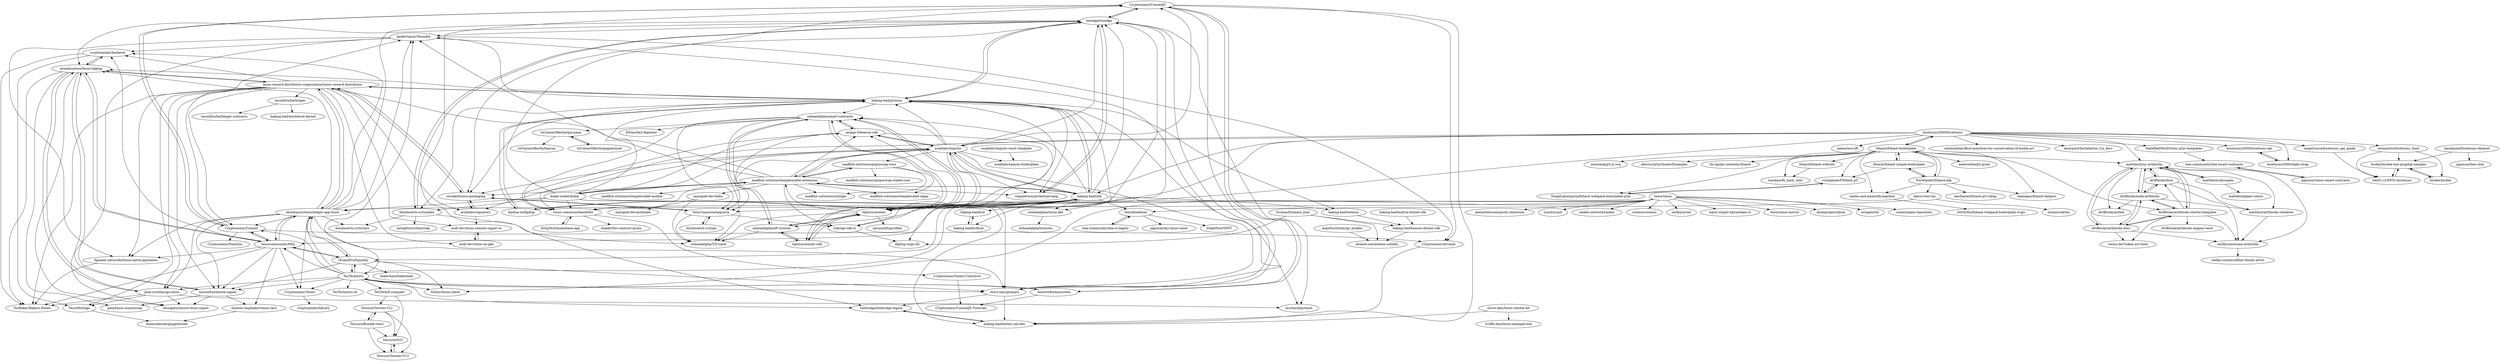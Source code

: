 digraph G {
"stove-labs/granary" -> "tezbridge/tezbridge-legacy"
"stove-labs/granary" -> "baking-bad/better-call-dev"
"tezedge/tezedge" -> "stove-labs/granary"
"tezedge/tezedge" -> "completium/archetype-lang"
"tezedge/tezedge" -> "Cryptonomic/ConseilJS"
"tezedge/tezedge" -> "blockwatch-cc/tzindex"
"tezedge/tezedge" -> "oxheadalpha/tezos-k8s"
"tezedge/tezedge" -> "murbard/pytezos"
"tezedge/tezedge" -> "baking-bad/pytezos"
"tezedge/tezedge" -> "etomknudsen/tezos-baking"
"tezedge/tezedge" -> "serokell/tezos-packaging"
"tezedge/tezedge" -> "keefertaylor/TezosKit"
"completium/archetype-lang" -> "tezedge/tezedge"
"kukai-wallet/kukai" -> "madfish-solutions/templewallet-extension"
"kukai-wallet/kukai" -> "tezos-commons/baseDAO"
"kukai-wallet/kukai" -> "Cryptonomic/ConseilJS"
"kukai-wallet/kukai" -> "obsidiansystems/ledger-app-tezos"
"kukai-wallet/kukai" -> "ecadlabs/taquito"
"kukai-wallet/kukai" -> "keefertaylor/TezosKit"
"kukai-wallet/kukai" -> "airgap-it/beacon-sdk"
"kukai-wallet/kukai" -> "stove-labs/granary"
"kukai-wallet/kukai" -> "blockwatch-cc/tzindex"
"kukai-wallet/kukai" -> "baking-bad/better-call-dev"
"baking-bad/pytezos" -> "baking-bad/tzkt"
"baking-bad/pytezos" -> "dipdup-io/dipdup"
"baking-bad/pytezos" -> "tezedge/tezedge"
"baking-bad/pytezos" -> "tezos-reward-distributor-organization/tezos-reward-distributor"
"baking-bad/pytezos" -> "blockwatch-cc/tzindex"
"baking-bad/pytezos" -> "serokell/tezos-packaging"
"baking-bad/pytezos" -> "keefertaylor/TezosKit"
"baking-bad/pytezos" -> "baking-bad/netezos"
"baking-bad/pytezos" -> "murbard/pytezos"
"baking-bad/pytezos" -> "completium/archetype-lang"
"baking-bad/pytezos" -> "dipdup-io/go-lib"
"baking-bad/pytezos" -> "etomknudsen/tezos-baking"
"baking-bad/pytezos" -> "oxheadalpha/smart-contracts"
"baking-bad/tzkt" -> "baking-bad/pytezos"
"baking-bad/tzkt" -> "ecadlabs/taquito"
"baking-bad/tzkt" -> "dipdup-io/dipdup"
"baking-bad/tzkt" -> "baking-bad/bcdhub"
"baking-bad/tzkt" -> "tezos-commons/baseDAO"
"baking-bad/tzkt" -> "baking-bad/netezos"
"baking-bad/tzkt" -> "tqtezos/minter"
"baking-bad/tzkt" -> "tezedge/tezedge"
"baking-bad/tzkt" -> "madfish-solutions/templewallet-extension"
"baking-bad/tzkt" -> "tzkt/api-sdk-ts"
"baking-bad/tzkt" -> "oxheadalpha/tezos-k8s"
"baking-bad/tzkt" -> "TezosTaqueria/taqueria"
"baking-bad/tzkt" -> "oxheadalpha/smart-contracts"
"baking-bad/tzkt" -> "baking-bad/bcd"
"baking-bad/tzkt" -> "teztok/indexer"
"Cryptonomic/Conseil" -> "Cryptonomic/ConseilJS"
"Cryptonomic/Conseil" -> "Cryptonomic/Arronax"
"Cryptonomic/Conseil" -> "tezoscommunity/FAQ"
"Cryptonomic/Conseil" -> "keefertaylor/TezosKit"
"Cryptonomic/Conseil" -> "Cryptonomic/Nautilus"
"TezTech/eztz" -> "Cryptonomic/Tezori"
"TezTech/eztz" -> "OCamlPro/liquidity"
"TezTech/eztz" -> "AndrewKishino/sotez"
"TezTech/eztz" -> "tezoscommunity/FAQ"
"TezTech/eztz" -> "TezTech/fi-compiler"
"TezTech/eztz" -> "tacoinfra/remote-signer"
"TezTech/eztz" -> "goat-systems/go-tezos"
"TezTech/eztz" -> "obsidiansystems/ledger-app-tezos"
"TezTech/eztz" -> "tezbridge/tezbridge-legacy"
"TezTech/eztz" -> "fredcy/tezos-client"
"TezTech/eztz" -> "stove-labs/granary"
"TezTech/eztz" -> "Cryptonomic/Conseil"
"TezTech/eztz" -> "keefertaylor/TezosKit"
"TezTech/eztz" -> "TezTech/eztz-cli"
"Cryptonomic/Tezori" -> "cryptiumlabs/library"
"tezos-reward-distributor-organization/tezos-reward-distributor" -> "etomknudsen/tezos-baking"
"tezos-reward-distributor-organization/tezos-reward-distributor" -> "cryptiumlabs/backerei"
"tezos-reward-distributor-organization/tezos-reward-distributor" -> "figment-networks/tezos-batch-payments"
"tezos-reward-distributor-organization/tezos-reward-distributor" -> "obsidiansystems/ledger-app-tezos"
"tezos-reward-distributor-organization/tezos-reward-distributor" -> "serokell/tezos-packaging"
"tezos-reward-distributor-organization/tezos-reward-distributor" -> "TezosRio/taps"
"tezos-reward-distributor-organization/tezos-reward-distributor" -> "ecadlabs/signatory"
"tezos-reward-distributor-organization/tezos-reward-distributor" -> "baking-bad/pytezos"
"tezos-reward-distributor-organization/tezos-reward-distributor" -> "tacoinfra/remote-signer"
"tezos-reward-distributor-organization/tezos-reward-distributor" -> "goat-systems/go-tezos"
"tezos-reward-distributor-organization/tezos-reward-distributor" -> "TezBaker/Bakers-Dozen"
"tezos-reward-distributor-organization/tezos-reward-distributor" -> "midl-dev/tezos-on-gke"
"tezos-reward-distributor-organization/tezos-reward-distributor" -> "midl-dev/tezos-remote-signer-os"
"tezos-reward-distributor-organization/tezos-reward-distributor" -> "Cryptonomic/Conseil"
"tezos-reward-distributor-organization/tezos-reward-distributor" -> "tacoinfra/harbinger"
"obsidiansystems/ledger-app-tezos" -> "tezoscommunity/FAQ"
"obsidiansystems/ledger-app-tezos" -> "cryptiumlabs/backerei"
"obsidiansystems/ledger-app-tezos" -> "stove-labs/granary"
"obsidiansystems/ledger-app-tezos" -> "tezos-reward-distributor-organization/tezos-reward-distributor"
"obsidiansystems/ledger-app-tezos" -> "keefertaylor/TezosKit"
"obsidiansystems/ledger-app-tezos" -> "OCamlPro/liquidity"
"obsidiansystems/ledger-app-tezos" -> "etomknudsen/tezos-baking"
"obsidiansystems/ledger-app-tezos" -> "Cryptonomic/Conseil"
"obsidiansystems/ledger-app-tezos" -> "tacoinfra/remote-signer"
"obsidiansystems/ledger-app-tezos" -> "Cryptonomic/Tezori"
"obsidiansystems/ledger-app-tezos" -> "figment-networks/tezos-batch-payments"
"obsidiansystems/ledger-app-tezos" -> "blockwatch-cc/tzstats"
"obsidiansystems/ledger-app-tezos" -> "goat-systems/go-tezos"
"obsidiansystems/ledger-app-tezos" -> "tezedge/tezedge"
"tezbridge/tezbridge-legacy" -> "baking-bad/better-call-dev"
"ecadlabs/signatory" -> "midl-dev/tezos-remote-signer-os"
"ecadlabs/signatory" -> "serokell/tezos-packaging"
"tezoscommunity/FAQ" -> "obsidiansystems/ledger-app-tezos"
"tezoscommunity/FAQ" -> "etomknudsen/tezos-baking"
"tezoscommunity/FAQ" -> "TezBaker/Bakers-Dozen"
"tezoscommunity/FAQ" -> "Cryptonomic/Conseil"
"tezoscommunity/FAQ" -> "figment-networks/tezos-batch-payments"
"tezoscommunity/FAQ" -> "Cryptonomic/Tezori"
"tezoscommunity/FAQ" -> "OCamlPro/liquidity"
"tezoscommunity/FAQ" -> "maxtez-raspbaker/tezos-rpi3"
"tezoscommunity/FAQ" -> "cryptiumlabs/backerei"
"tezoscommunity/FAQ" -> "tacoinfra/remote-signer"
"Cryptonomic/Arronax" -> "baking-bad/better-call-dev"
"Cryptonomic/ConseilJS" -> "Cryptonomic/Arronax"
"Cryptonomic/ConseilJS" -> "Cryptonomic/Conseil"
"Cryptonomic/ConseilJS" -> "baking-bad/better-call-dev"
"Cryptonomic/ConseilJS" -> "stove-labs/granary"
"Cryptonomic/ConseilJS" -> "AndrewKishino/sotez"
"Cryptonomic/ConseilJS" -> "tezedge/tezedge"
"Cryptonomic/ConseilJS" -> "tezbridge/tezbridge-legacy"
"figment-networks/tezos-batch-payments" -> "TezBaker/Bakers-Dozen"
"baking-bad/better-call-dev" -> "tezbridge/tezbridge-legacy"
"goat-systems/go-tezos" -> "etomknudsen/tezos-baking"
"goat-systems/go-tezos" -> "TezBaker/Bakers-Dozen"
"goat-systems/go-tezos" -> "tezzigator/azure-tezos-signer"
"goat-systems/go-tezos" -> "TezosRio/taps"
"goat-systems/go-tezos" -> "murbard/pytezos"
"aopoltorzhicky/go_kraken" -> "atomex-me/atomex-solidity"
"cryptiumlabs/backerei" -> "TezBaker/Bakers-Dozen"
"cryptiumlabs/backerei" -> "TezosRio/taps"
"cryptiumlabs/backerei" -> "etomknudsen/tezos-baking"
"baking-bad/netezos" -> "baking-bad/beacon-dotnet-sdk"
"Tezsure/Tezster-CLI" -> "Tezsure/Bundle-react"
"Tezsure/Tezster-CLI" -> "Tezsure/Tezster-GUI"
"Tezsure/Tezster-CLI" -> "Tezsure/OrO"
"keefertaylor/TezosKit" -> "cryptiumlabs/backerei"
"keefertaylor/TezosKit" -> "tezzigator/azure-tezos-signer"
"keefertaylor/TezosKit" -> "stove-labs/granary"
"keefertaylor/TezosKit" -> "Cryptonomic/Arronax"
"keefertaylor/TezosKit" -> "figment-networks/tezos-batch-payments"
"etomknudsen/tezos-baking" -> "tacoinfra/remote-signer"
"etomknudsen/tezos-baking" -> "tezos-reward-distributor-organization/tezos-reward-distributor"
"etomknudsen/tezos-baking" -> "cryptiumlabs/backerei"
"etomknudsen/tezos-baking" -> "goat-systems/go-tezos"
"etomknudsen/tezos-baking" -> "tezoscommunity/FAQ"
"etomknudsen/tezos-baking" -> "gaia/tezos-monitoring"
"etomknudsen/tezos-baking" -> "tezzigator/azure-tezos-signer"
"etomknudsen/tezos-baking" -> "TezBaker/Bakers-Dozen"
"AndrewKishino/sotez" -> "Cryptonomic/ConseilJS"
"AndrewKishino/sotez" -> "Cryptonomic/ConseilJS-Tutorials"
"AndrewKishino/sotez" -> "TezTech/eztz"
"TezTech/fi-compiler" -> "Tezsure/Tezster-CLI"
"TezTech/fi-compiler" -> "Tezsure/OrO"
"maxtez-raspbaker/tezos-rpi3" -> "teamzednode/gingerbread"
"Tezsure/Tezster-GUI" -> "Tezsure/OrO"
"tacoinfra/remote-signer" -> "etomknudsen/tezos-baking"
"tacoinfra/remote-signer" -> "maxtez-raspbaker/tezos-rpi3"
"tacoinfra/remote-signer" -> "gaia/tezos-monitoring"
"tacoinfra/remote-signer" -> "tezzigator/azure-tezos-signer"
"Cryptonomic/Smart-Contracts" -> "Cryptonomic/ConseilJS-Tutorials"
"TezosRio/taps" -> "teamzednode/gingerbread"
"ecadlabs/taquito" -> "TezosTaqueria/taqueria"
"ecadlabs/taquito" -> "airgap-it/beacon-sdk"
"ecadlabs/taquito" -> "madfish-solutions/templewallet-extension"
"ecadlabs/taquito" -> "baking-bad/tzkt"
"ecadlabs/taquito" -> "oxheadalpha/smart-contracts"
"ecadlabs/taquito" -> "Cryptonomic/ConseilJS"
"ecadlabs/taquito" -> "tqtezos/minter"
"ecadlabs/taquito" -> "serokell/tezos-packaging"
"ecadlabs/taquito" -> "completium/archetype-lang"
"ecadlabs/taquito" -> "baking-bad/pytezos"
"ecadlabs/taquito" -> "ecadlabs/taquito-boilerplate"
"ecadlabs/taquito" -> "stove-labs/granary"
"ecadlabs/taquito" -> "tezedge/tezedge"
"ecadlabs/taquito" -> "madfish-solutions/quipuswap-core"
"ecadlabs/taquito" -> "ecadlabs/signatory"
"airgap-it/beacon-sdk" -> "oxheadalpha/smart-contracts"
"airgap-it/beacon-sdk" -> "ecadlabs/taquito"
"airgap-it/beacon-sdk" -> "tezos-commons/baseDAO"
"airgap-it/beacon-sdk" -> "TezosTaqueria/taqueria"
"airgap-it/beacon-sdk" -> "tzkt/api-sdk-ts"
"tqtezos/minter" -> "tqtezos/minter-sdk"
"tqtezos/minter" -> "oxheadalpha/nft-tutorial"
"tqtezos/minter" -> "oxheadalpha/smart-contracts"
"tqtezos/minter" -> "airgap-it/beacon-sdk"
"tqtezos/minter" -> "ecadlabs/taquito"
"tqtezos/minter" -> "baking-bad/tzkt"
"tqtezos/minter" -> "baking-bad/pytezos"
"tqtezos/minter" -> "oxheadalpha/TZComet"
"tqtezos/minter" -> "spruceid/tzprofiles"
"tqtezos/minter" -> "madfish-solutions/templewallet-extension"
"tqtezos/minter" -> "tezedge/tezedge"
"oxheadalpha/smart-contracts" -> "oxheadalpha/nft-tutorial"
"oxheadalpha/smart-contracts" -> "tqtezos/minter-sdk"
"oxheadalpha/smart-contracts" -> "KStasi/fa2-deployer"
"oxheadalpha/smart-contracts" -> "tzConnectBerlin/que-pasa"
"oxheadalpha/smart-contracts" -> "tqtezos/minter"
"oxheadalpha/smart-contracts" -> "oxheadalpha/TZComet"
"oxheadalpha/smart-contracts" -> "airgap-it/beacon-sdk"
"oxheadalpha/smart-contracts" -> "TezosTaqueria/taqueria"
"oxheadalpha/smart-contracts" -> "tezos-commons/baseDAO"
"blockwatch-cc/tzindex" -> "blockwatch-cc/tzstats"
"blockwatch-cc/tzindex" -> "oxheadalpha/TZComet"
"blockwatch-cc/tzindex" -> "ant4g0nist/chinstrap"
"blockwatch-cc/tzindex" -> "tezedge/tezedge"
"ecadlabs/taquito-react-template" -> "ecadlabs/taquito-boilerplate"
"hicetnunc2000/hicetnunc" -> "hicetnunc2000/hicetnunc-api"
"hicetnunc2000/hicetnunc" -> "hicetnunc2000/objkt-swap"
"hicetnunc2000/hicetnunc" -> "fxhash/fxhash-boilerplate"
"hicetnunc2000/hicetnunc" -> "tqtezos/minter"
"hicetnunc2000/hicetnunc" -> "memo/eco-nft" ["e"=1]
"hicetnunc2000/hicetnunc" -> "ecadlabs/taquito"
"hicetnunc2000/hicetnunc" -> "atomantic/hicetnunc_tools"
"hicetnunc2000/hicetnunc" -> "mattdesl/tiny-artblocks"
"hicetnunc2000/hicetnunc" -> "oxheadalpha/nft-tutorial"
"hicetnunc2000/hicetnunc" -> "baking-bad/tzkt"
"hicetnunc2000/hicetnunc" -> "SableRaf/HicEtNunc-p5js-templates"
"hicetnunc2000/hicetnunc" -> "ianpetrarca/hicetnunc_api_guide"
"hicetnunc2000/hicetnunc" -> "antimodular/Best-practices-for-conservation-of-media-art" ["e"=1]
"hicetnunc2000/hicetnunc" -> "tezos-commons/baseDAO"
"hicetnunc2000/hicetnunc" -> "laserpilot/Installation_Up_4evr" ["e"=1]
"oxheadalpha/nft-tutorial" -> "oxheadalpha/smart-contracts"
"oxheadalpha/nft-tutorial" -> "tqtezos/minter-sdk"
"oxheadalpha/nft-tutorial" -> "tqtezos/minter"
"oxheadalpha/nft-tutorial" -> "oxheadalpha/TZComet"
"madfish-solutions/templewallet-extension" -> "madfish-solutions/quipuswap-core"
"madfish-solutions/templewallet-extension" -> "madfish-solutions/sol2ligo" ["e"=1]
"madfish-solutions/templewallet-extension" -> "ecadlabs/taquito"
"madfish-solutions/templewallet-extension" -> "serokell/tezos-packaging"
"madfish-solutions/templewallet-extension" -> "madfish-solutions/templewallet-mobile"
"madfish-solutions/templewallet-extension" -> "airgap-it/beacon-sdk"
"madfish-solutions/templewallet-extension" -> "kukai-wallet/kukai"
"madfish-solutions/templewallet-extension" -> "baking-bad/tzkt"
"madfish-solutions/templewallet-extension" -> "tezos-commons/baseDAO"
"madfish-solutions/templewallet-extension" -> "completium/archetype-lang"
"madfish-solutions/templewallet-extension" -> "baking-bad/pytezos"
"madfish-solutions/templewallet-extension" -> "madfish-solutions/templewallet-dapp"
"madfish-solutions/templewallet-extension" -> "tezos-reward-distributor-organization/tezos-reward-distributor"
"madfish-solutions/templewallet-extension" -> "tzkt/api-sdk-ts"
"madfish-solutions/templewallet-extension" -> "marigold-dev/deku"
"Groxan/Dynamic.Json" -> "atomex-me/atomex-solidity"
"Groxan/Dynamic.Json" -> "baking-bad/beacon-dotnet-sdk"
"Groxan/Dynamic.Json" -> "dipdup-io/go-lib"
"madfish-solutions/quipuswap-core" -> "madfish-solutions/sol2ligo" ["e"=1]
"madfish-solutions/quipuswap-core" -> "madfish-solutions/templewallet-dapp"
"madfish-solutions/quipuswap-core" -> "madfish-solutions/templewallet-extension"
"madfish-solutions/quipuswap-core" -> "madfish-solutions/quipuswap-stable-core"
"midl-dev/tezos-on-gke" -> "midl-dev/tezos-remote-signer-os"
"baking-bad/bcd" -> "baking-bad/bcdhub"
"oxheadalpha/tezos-k8s" -> "oxheadalpha/teztnets"
"baking-bad/bcdhub" -> "baking-bad/bcd"
"serokell/tezos-packaging" -> "ecadlabs/signatory"
"serokell/tezos-packaging" -> "TezosTaqueria/taqueria"
"serokell/tezos-packaging" -> "tezos-reward-distributor-organization/tezos-reward-distributor"
"tezos-commons/baseDAO" -> "dOrgTech/homebase-app"
"tezos-commons/baseDAO" -> "Cryptonomic/Smart-Contracts"
"tezos-commons/baseDAO" -> "ztepler/hic-contract-proxy"
"tacoinfra/harbinger" -> "tacoinfra/harbinger-contracts"
"tacoinfra/harbinger" -> "baking-bad/michelson-kernel"
"stove-labs/tezos-starter-kit" -> "baking-bad/better-call-dev"
"stove-labs/tezos-starter-kit" -> "truffle-box/tezos-example-box"
"Tezsure/OrO" -> "Tezsure/Tezster-GUI"
"Tezsure/Bundle-react" -> "Tezsure/Tezster-GUI"
"Tezsure/Bundle-react" -> "Tezsure/Tezster-CLI"
"Tezsure/Bundle-react" -> "Tezsure/OrO"
"midl-dev/tezos-remote-signer-os" -> "midl-dev/tezos-on-gke"
"TezosTaqueria/taqueria" -> "tzkt/api-sdk-ts"
"TezosTaqueria/taqueria" -> "serokell/tezos-packaging"
"TezosTaqueria/taqueria" -> "blockwatch-cc/tzgo"
"TezosTaqueria/taqueria" -> "oxheadalpha/TZComet"
"SableRaf/HicEtNunc-p5js-templates" -> "teia-community/teia-smart-contracts"
"blockwatch-cc/tzgo" -> "TezosTaqueria/taqueria"
"tzConnectBerlin/que-pasa" -> "tzConnectBerlin/peppermint"
"tzConnectBerlin/que-pasa" -> "tzConnectBerlin/kanvas"
"mattdesl/subscapes" -> "mattdesl/tiny-artblocks"
"mattdesl/subscapes" -> "mattdesl/paper-colors"
"hicetnunc2000/objkt-swap" -> "hicetnunc2000/hicetnunc-api"
"tqtezos/minter-sdk" -> "tqtezos/minter"
"tqtezos/minter-sdk" -> "oxheadalpha/nft-tutorial"
"tqtezos/minter-sdk" -> "oxheadalpha/smart-contracts"
"dipdup-io/dipdup" -> "baking-bad/pytezos"
"dipdup-io/dipdup" -> "baking-bad/tzkt"
"hicetnunc2000/hicetnunc-api" -> "hicetnunc2000/objkt-swap"
"hicdex/hicdex-hen-graphql-samples" -> "hicdex/hicdex"
"hicdex/hicdex-hen-graphql-samples" -> "ries9112/NFTs-hicetnunc"
"dOrgTech/homebase-app" -> "tezos-commons/baseDAO"
"jagracar/tezos-smart-contracts" -> "teia-community/teia-smart-contracts"
"atomantic/hicetnunc_tools" -> "ries9112/NFTs-hicetnunc"
"atomantic/hicetnunc_tools" -> "hicdex/hicdex-hen-graphql-samples"
"atomantic/hicetnunc_tools" -> "hicdex/hicdex"
"hicdex/hicdex" -> "hicdex/hicdex-hen-graphql-samples"
"ArtBlocks/docs" -> "mattdesl/tiny-artblocks"
"ArtBlocks/docs" -> "ArtBlocks/node-artblocks"
"ArtBlocks/docs" -> "mattdesl/artblocks-renderer"
"ArtBlocks/docs" -> "sheIby/awesome-artblocks"
"ArtBlocks/artblocks-docs" -> "ArtBlocks/artblocks-starter-template"
"ArtBlocks/artblocks-docs" -> "ArtBlocks/node-artblocks"
"ArtBlocks/artblocks-docs" -> "sheIby/awesome-artblocks"
"ArtBlocks/artblocks-docs" -> "owmo-dev/token-art-tools"
"ArtBlocks/artblocks-docs" -> "mattdesl/tiny-artblocks"
"ArtBlocks/artblocks-starter-template" -> "ArtBlocks/artblocks-docs"
"ArtBlocks/artblocks-starter-template" -> "ArtBlocks/node-artblocks"
"ArtBlocks/artblocks-starter-template" -> "mattdesl/tiny-artblocks"
"ArtBlocks/artblocks-starter-template" -> "ArtBlocks/docs"
"ArtBlocks/artblocks-starter-template" -> "sheIby/awesome-artblocks"
"ArtBlocks/artblocks-starter-template" -> "owmo-dev/token-art-tools"
"ArtBlocks/artblocks-starter-template" -> "ArtBlocks/artblocks-engine-react"
"ArtBlocks/node-artblocks" -> "ArtBlocks/docs"
"ArtBlocks/node-artblocks" -> "ArtBlocks/artblocks-starter-template"
"ArtBlocks/node-artblocks" -> "ArtBlocks/artbot"
"ArtBlocks/node-artblocks" -> "mattdesl/tiny-artblocks"
"ArtBlocks/node-artblocks" -> "mattdesl/artblocks-renderer"
"ArtBlocks/node-artblocks" -> "ArtBlocks/artblocks-docs"
"marigold-dev/deku" -> "marigold-dev/pollinate"
"marigold-dev/deku" -> "oxheadalpha/TZComet"
"mattdesl/tiny-artblocks" -> "mattdesl/subscapes"
"mattdesl/tiny-artblocks" -> "ArtBlocks/docs"
"mattdesl/tiny-artblocks" -> "ArtBlocks/artblocks-starter-template"
"mattdesl/tiny-artblocks" -> "ArtBlocks/node-artblocks"
"mattdesl/tiny-artblocks" -> "mattdesl/artblocks-renderer"
"mattdesl/tiny-artblocks" -> "sheIby/awesome-artblocks"
"mattdesl/tiny-artblocks" -> "ArtBlocks/artblocks-docs"
"mattdesl/tiny-artblocks" -> "ArtBlocks/artbot"
"ianpetrarca/hicetnunc_api_guide" -> "ries9112/NFTs-hicetnunc"
"hashquine/hicetnunc-dataset" -> "jagracar/hen-utils"
"hashquine/hicetnunc-dataset" -> "hicdex/hicdex-hen-graphql-samples"
"mattdesl/artblocks-renderer" -> "sheIby/awesome-artblocks"
"baking-bad/beacon-dotnet-sdk" -> "atomex-me/atomex-solidity"
"sheIby/awesome-artblocks" -> "stefan-contiero/filter-blocks-artist"
"ries9112/NFTs-hicetnunc" -> "hicdex/hicdex-hen-graphql-samples"
"cables-and-pixels/fxsnapshot" -> "x0y0z0tn/fxhash-webpack-boilerplate-svgjs"
"fxhash/fxhash-website" -> "loackme/fx_hash_utils"
"fxhash/fxhash-boilerplate" -> "fxhash/fxhash-simple-boilerplate"
"fxhash/fxhash-boilerplate" -> "PureSpider/fxhash-pfp"
"fxhash/fxhash-boilerplate" -> "liamegan/fxhash-helpers"
"fxhash/fxhash-boilerplate" -> "visiophone/FXHash_p5"
"fxhash/fxhash-boilerplate" -> "fxhash/fxhash-website"
"fxhash/fxhash-boilerplate" -> "hicetnunc2000/hicetnunc"
"fxhash/fxhash-boilerplate" -> "ArtBlocks/artblocks-starter-template"
"fxhash/fxhash-boilerplate" -> "mattdesl/tiny-artblocks"
"fxhash/fxhash-boilerplate" -> "loackme/fx_hash_utils"
"fxhash/fxhash-boilerplate" -> "cables-and-pixels/fxsnapshot"
"fxhash/fxhash-boilerplate" -> "meezwhite/p5.grain" ["e"=1]
"fxhash/fxhash-boilerplate" -> "zenozeng/p5.js-svg" ["e"=1]
"fxhash/fxhash-boilerplate" -> "TengilLejonhjarta/fxhash-webpack-boilerplate-p5js"
"fxhash/fxhash-boilerplate" -> "aferriss/p5jsShaderExamples" ["e"=1]
"fxhash/fxhash-boilerplate" -> "thi-ng/tpl-umbrella-fxhash"
"PureSpider/fxhash-pfp" -> "fxhash/fxhash-boilerplate"
"PureSpider/fxhash-pfp" -> "fxhash/fxhash-simple-boilerplate"
"PureSpider/fxhash-pfp" -> "datcsv/tez-tax"
"PureSpider/fxhash-pfp" -> "cables-and-pixels/fxsnapshot"
"PureSpider/fxhash-pfp" -> "liamegan/fxhash-helpers"
"PureSpider/fxhash-pfp" -> "dasDaniel/fxhash-p5-rollup"
"fxhash/fxhash-simple-boilerplate" -> "fxhash/fxhash-boilerplate"
"fxhash/fxhash-simple-boilerplate" -> "PureSpider/fxhash-pfp"
"fxhash/fxhash-simple-boilerplate" -> "visiophone/FXHash_p5"
"baking-bad/matrix-dotnet-sdk" -> "baking-bad/beacon-dotnet-sdk"
"datcsv/tez-tax" -> "teztok/indexer"
"datcsv/tez-tax" -> "metanivek/taz"
"teztok/indexer" -> "StakeNow/SIWT"
"teztok/indexer" -> "teia-community/teia-ui-legacy"
"teztok/indexer" -> "jagracar/my-tezos-taxes"
"teia-community/teia-smart-contracts" -> "jagracar/tezos-smart-contracts"
"tzConnectBerlin/peppermint" -> "tzConnectBerlin/que-pasa"
"teia-community/teia-ui-legacy" -> "teztok/indexer"
"TengilLejonhjarta/fxhash-webpack-boilerplate-p5js" -> "visiophone/FXHash_p5"
"tzkt/api-sdk-ts" -> "dipdup-io/go-lib"
"visiophone/FXHash_p5" -> "TengilLejonhjarta/fxhash-webpack-boilerplate-p5js"
"tezos/tezos" -> "OCamlPro/liquidity"
"tezos/tezos" -> "raiden-network/raiden" ["e"=1]
"tezos/tezos" -> "obsidiansystems/ledger-app-tezos"
"tezos/tezos" -> "cosmos/cosmos" ["e"=1]
"tezos/tezos" -> "owlbarn/owl" ["e"=1]
"tezos/tezos" -> "input-output-hk/cardano-sl" ["e"=1]
"tezos/tezos" -> "tezoscommunity/FAQ"
"tezos/tezos" -> "tezos/tezos-mirror" ["e"=1]
"tezos/tezos" -> "qtumproject/qtum" ["e"=1]
"tezos/tezos" -> "ocsigen/lwt" ["e"=1]
"tezos/tezos" -> "TezTech/eztz"
"tezos/tezos" -> "ocaml/opam-repository" ["e"=1]
"tezos/tezos" -> "openethereum/parity-ethereum" ["e"=1]
"tezos/tezos" -> "zcash/zcash" ["e"=1]
"tezos/tezos" -> "fredcy/tezos-client"
"OCamlPro/liquidity" -> "TezTech/eztz"
"OCamlPro/liquidity" -> "obsidiansystems/ledger-app-tezos"
"OCamlPro/liquidity" -> "tezoscommunity/FAQ"
"OCamlPro/liquidity" -> "stove-labs/granary"
"OCamlPro/liquidity" -> "fredcy/tezos-client"
"OCamlPro/liquidity" -> "tacoinfra/remote-signer"
"OCamlPro/liquidity" -> "bakechain/bakechain"
"stove-labs/granary" ["l"="34.777,23.258"]
"tezbridge/tezbridge-legacy" ["l"="34.758,23.269"]
"baking-bad/better-call-dev" ["l"="34.768,23.286"]
"tezedge/tezedge" ["l"="34.813,23.245"]
"completium/archetype-lang" ["l"="34.828,23.228"]
"Cryptonomic/ConseilJS" ["l"="34.785,23.267"]
"blockwatch-cc/tzindex" ["l"="34.812,23.278"]
"oxheadalpha/tezos-k8s" ["l"="34.835,23.205"]
"murbard/pytezos" ["l"="34.808,23.213"]
"baking-bad/pytezos" ["l"="34.835,23.24"]
"etomknudsen/tezos-baking" ["l"="34.777,23.227"]
"serokell/tezos-packaging" ["l"="34.829,23.264"]
"keefertaylor/TezosKit" ["l"="34.778,23.241"]
"kukai-wallet/kukai" ["l"="34.813,23.261"]
"madfish-solutions/templewallet-extension" ["l"="34.85,23.248"]
"tezos-commons/baseDAO" ["l"="34.89,23.253"]
"obsidiansystems/ledger-app-tezos" ["l"="34.754,23.24"]
"ecadlabs/taquito" ["l"="34.849,23.267"]
"airgap-it/beacon-sdk" ["l"="34.867,23.261"]
"baking-bad/tzkt" ["l"="34.876,23.241"]
"dipdup-io/dipdup" ["l"="34.856,23.218"]
"tezos-reward-distributor-organization/tezos-reward-distributor" ["l"="34.791,23.247"]
"baking-bad/netezos" ["l"="34.863,23.195"]
"dipdup-io/go-lib" ["l"="34.85,23.202"]
"oxheadalpha/smart-contracts" ["l"="34.89,23.269"]
"baking-bad/bcdhub" ["l"="34.903,23.208"]
"tqtezos/minter" ["l"="34.879,23.278"]
"tzkt/api-sdk-ts" ["l"="34.86,23.239"]
"TezosTaqueria/taqueria" ["l"="34.86,23.279"]
"baking-bad/bcd" ["l"="34.907,23.221"]
"teztok/indexer" ["l"="34.947,23.206"]
"Cryptonomic/Conseil" ["l"="34.748,23.258"]
"Cryptonomic/Arronax" ["l"="34.755,23.278"]
"tezoscommunity/FAQ" ["l"="34.738,23.227"]
"Cryptonomic/Nautilus" ["l"="34.723,23.284"]
"TezTech/eztz" ["l"="34.733,23.239"]
"Cryptonomic/Tezori" ["l"="34.721,23.209"]
"OCamlPro/liquidity" ["l"="34.72,23.247"]
"AndrewKishino/sotez" ["l"="34.762,23.254"]
"TezTech/fi-compiler" ["l"="34.673,23.196"]
"tacoinfra/remote-signer" ["l"="34.75,23.219"]
"goat-systems/go-tezos" ["l"="34.779,23.214"]
"fredcy/tezos-client" ["l"="34.697,23.252"]
"TezTech/eztz-cli" ["l"="34.713,23.265"]
"cryptiumlabs/library" ["l"="34.707,23.18"]
"cryptiumlabs/backerei" ["l"="34.762,23.217"]
"figment-networks/tezos-batch-payments" ["l"="34.765,23.235"]
"TezosRio/taps" ["l"="34.777,23.2"]
"ecadlabs/signatory" ["l"="34.823,23.284"]
"TezBaker/Bakers-Dozen" ["l"="34.762,23.226"]
"midl-dev/tezos-on-gke" ["l"="34.786,23.291"]
"midl-dev/tezos-remote-signer-os" ["l"="34.796,23.282"]
"tacoinfra/harbinger" ["l"="34.765,23.309"]
"blockwatch-cc/tzstats" ["l"="34.772,23.275"]
"maxtez-raspbaker/tezos-rpi3" ["l"="34.74,23.196"]
"tezzigator/azure-tezos-signer" ["l"="34.768,23.209"]
"aopoltorzhicky/go_kraken" ["l"="34.853,23.105"]
"atomex-me/atomex-solidity" ["l"="34.859,23.132"]
"baking-bad/beacon-dotnet-sdk" ["l"="34.872,23.15"]
"Tezsure/Tezster-CLI" ["l"="34.642,23.184"]
"Tezsure/Bundle-react" ["l"="34.635,23.166"]
"Tezsure/Tezster-GUI" ["l"="34.629,23.176"]
"Tezsure/OrO" ["l"="34.65,23.175"]
"gaia/tezos-monitoring" ["l"="34.758,23.201"]
"Cryptonomic/ConseilJS-Tutorials" ["l"="34.802,23.231"]
"teamzednode/gingerbread" ["l"="34.755,23.179"]
"Cryptonomic/Smart-Contracts" ["l"="34.847,23.228"]
"ecadlabs/taquito-boilerplate" ["l"="34.847,23.327"]
"madfish-solutions/quipuswap-core" ["l"="34.869,23.227"]
"tqtezos/minter-sdk" ["l"="34.907,23.281"]
"oxheadalpha/nft-tutorial" ["l"="34.9,23.295"]
"oxheadalpha/TZComet" ["l"="34.863,23.294"]
"spruceid/tzprofiles" ["l"="34.889,23.317"]
"KStasi/fa2-deployer" ["l"="34.925,23.269"]
"tzConnectBerlin/que-pasa" ["l"="34.94,23.251"]
"ant4g0nist/chinstrap" ["l"="34.801,23.314"]
"ecadlabs/taquito-react-template" ["l"="34.845,23.359"]
"hicetnunc2000/hicetnunc" ["l"="34.949,23.3"]
"hicetnunc2000/hicetnunc-api" ["l"="34.984,23.301"]
"hicetnunc2000/objkt-swap" ["l"="34.978,23.318"]
"fxhash/fxhash-boilerplate" ["l"="35.033,23.283"]
"memo/eco-nft" ["l"="-20.613,14.11"]
"atomantic/hicetnunc_tools" ["l"="34.945,23.356"]
"mattdesl/tiny-artblocks" ["l"="35.052,23.338"]
"SableRaf/HicEtNunc-p5js-templates" ["l"="34.974,23.347"]
"ianpetrarca/hicetnunc_api_guide" ["l"="34.941,23.336"]
"antimodular/Best-practices-for-conservation-of-media-art" ["l"="34.622,24.272"]
"laserpilot/Installation_Up_4evr" ["l"="34.737,24.259"]
"madfish-solutions/sol2ligo" ["l"="-1.186,3.388"]
"madfish-solutions/templewallet-mobile" ["l"="34.877,23.208"]
"madfish-solutions/templewallet-dapp" ["l"="34.884,23.226"]
"marigold-dev/deku" ["l"="34.84,23.307"]
"Groxan/Dynamic.Json" ["l"="34.856,23.159"]
"madfish-solutions/quipuswap-stable-core" ["l"="34.887,23.195"]
"oxheadalpha/teztnets" ["l"="34.83,23.175"]
"dOrgTech/homebase-app" ["l"="34.915,23.248"]
"ztepler/hic-contract-proxy" ["l"="34.918,23.234"]
"tacoinfra/harbinger-contracts" ["l"="34.748,23.329"]
"baking-bad/michelson-kernel" ["l"="34.76,23.338"]
"stove-labs/tezos-starter-kit" ["l"="34.737,23.313"]
"truffle-box/tezos-example-box" ["l"="34.717,23.331"]
"blockwatch-cc/tzgo" ["l"="34.866,23.309"]
"teia-community/teia-smart-contracts" ["l"="34.985,23.379"]
"tzConnectBerlin/peppermint" ["l"="34.959,23.249"]
"tzConnectBerlin/kanvas" ["l"="34.961,23.232"]
"mattdesl/subscapes" ["l"="35.052,23.377"]
"mattdesl/paper-colors" ["l"="35.063,23.409"]
"hicdex/hicdex-hen-graphql-samples" ["l"="34.935,23.387"]
"hicdex/hicdex" ["l"="34.951,23.381"]
"ries9112/NFTs-hicetnunc" ["l"="34.934,23.368"]
"jagracar/tezos-smart-contracts" ["l"="34.992,23.399"]
"ArtBlocks/docs" ["l"="35.066,23.352"]
"ArtBlocks/node-artblocks" ["l"="35.073,23.34"]
"mattdesl/artblocks-renderer" ["l"="35.074,23.365"]
"sheIby/awesome-artblocks" ["l"="35.087,23.353"]
"ArtBlocks/artblocks-docs" ["l"="35.093,23.338"]
"ArtBlocks/artblocks-starter-template" ["l"="35.078,23.323"]
"owmo-dev/token-art-tools" ["l"="35.118,23.331"]
"ArtBlocks/artblocks-engine-react" ["l"="35.107,23.31"]
"ArtBlocks/artbot" ["l"="35.057,23.321"]
"marigold-dev/pollinate" ["l"="34.828,23.335"]
"hashquine/hicetnunc-dataset" ["l"="34.934,23.418"]
"jagracar/hen-utils" ["l"="34.934,23.441"]
"stefan-contiero/filter-blocks-artist" ["l"="35.108,23.37"]
"cables-and-pixels/fxsnapshot" ["l"="35.054,23.243"]
"x0y0z0tn/fxhash-webpack-boilerplate-svgjs" ["l"="35.074,23.227"]
"fxhash/fxhash-website" ["l"="35.086,23.274"]
"loackme/fx_hash_utils" ["l"="35.07,23.284"]
"fxhash/fxhash-simple-boilerplate" ["l"="35.027,23.262"]
"PureSpider/fxhash-pfp" ["l"="35.029,23.244"]
"liamegan/fxhash-helpers" ["l"="35.046,23.256"]
"visiophone/FXHash_p5" ["l"="35.052,23.274"]
"meezwhite/p5.grain" ["l"="34.754,24.248"]
"zenozeng/p5.js-svg" ["l"="34.677,24.23"]
"TengilLejonhjarta/fxhash-webpack-boilerplate-p5js" ["l"="35.054,23.292"]
"aferriss/p5jsShaderExamples" ["l"="36.025,24.147"]
"thi-ng/tpl-umbrella-fxhash" ["l"="35.069,23.261"]
"datcsv/tez-tax" ["l"="34.996,23.214"]
"dasDaniel/fxhash-p5-rollup" ["l"="35.04,23.221"]
"baking-bad/matrix-dotnet-sdk" ["l"="34.889,23.12"]
"metanivek/taz" ["l"="35.009,23.196"]
"StakeNow/SIWT" ["l"="34.959,23.182"]
"teia-community/teia-ui-legacy" ["l"="34.947,23.189"]
"jagracar/my-tezos-taxes" ["l"="34.968,23.195"]
"tezos/tezos" ["l"="34.684,23.231"]
"raiden-network/raiden" ["l"="-20.928,11.072"]
"cosmos/cosmos" ["l"="-19.197,8.315"]
"owlbarn/owl" ["l"="-25.839,-22.704"]
"input-output-hk/cardano-sl" ["l"="-20.749,7.981"]
"tezos/tezos-mirror" ["l"="-22.399,7.887"]
"qtumproject/qtum" ["l"="-20.814,8.04"]
"ocsigen/lwt" ["l"="-25.87,-22.683"]
"ocaml/opam-repository" ["l"="-25.925,-22.688"]
"openethereum/parity-ethereum" ["l"="-21.019,11.001"]
"zcash/zcash" ["l"="-20.736,7.95"]
"bakechain/bakechain" ["l"="34.682,23.273"]
}